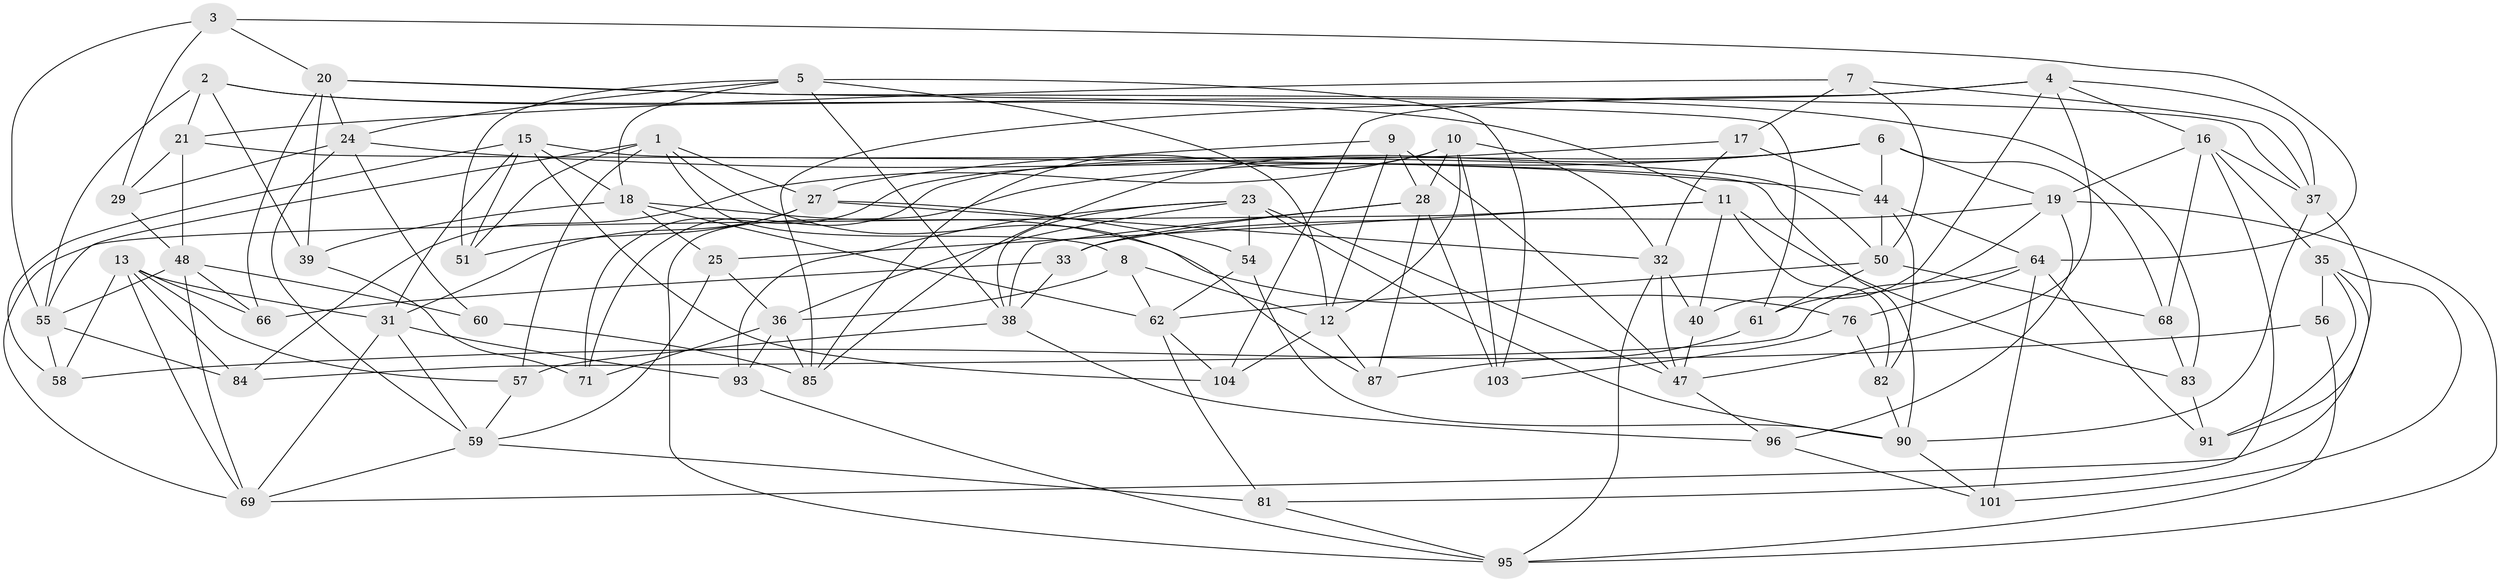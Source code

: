 // original degree distribution, {4: 1.0}
// Generated by graph-tools (version 1.1) at 2025/42/03/06/25 10:42:26]
// undirected, 69 vertices, 172 edges
graph export_dot {
graph [start="1"]
  node [color=gray90,style=filled];
  1 [super="+41"];
  2 [super="+43"];
  3;
  4 [super="+100"];
  5 [super="+34"];
  6 [super="+98"];
  7;
  8;
  9;
  10 [super="+65"];
  11 [super="+102"];
  12 [super="+14"];
  13 [super="+88"];
  15 [super="+73"];
  16 [super="+26"];
  17;
  18 [super="+67"];
  19 [super="+77"];
  20 [super="+75"];
  21 [super="+22"];
  23 [super="+42"];
  24 [super="+30"];
  25;
  27 [super="+89"];
  28 [super="+52"];
  29;
  31 [super="+99"];
  32 [super="+78"];
  33;
  35 [super="+105"];
  36 [super="+49"];
  37 [super="+45"];
  38 [super="+53"];
  39;
  40;
  44 [super="+46"];
  47 [super="+72"];
  48 [super="+70"];
  50 [super="+63"];
  51;
  54;
  55 [super="+79"];
  56;
  57;
  58;
  59 [super="+94"];
  60;
  61;
  62 [super="+92"];
  64 [super="+74"];
  66;
  68;
  69 [super="+80"];
  71;
  76;
  81;
  82;
  83;
  84;
  85 [super="+86"];
  87;
  90 [super="+97"];
  91;
  93;
  95 [super="+106"];
  96;
  101;
  103;
  104;
  1 -- 57;
  1 -- 8;
  1 -- 27;
  1 -- 51;
  1 -- 87;
  1 -- 55;
  2 -- 21 [weight=2];
  2 -- 55;
  2 -- 83;
  2 -- 11;
  2 -- 39;
  3 -- 64;
  3 -- 29;
  3 -- 55;
  3 -- 20;
  4 -- 104;
  4 -- 85;
  4 -- 37;
  4 -- 16;
  4 -- 40;
  4 -- 47;
  5 -- 51;
  5 -- 18;
  5 -- 12;
  5 -- 24;
  5 -- 38;
  5 -- 103;
  6 -- 19;
  6 -- 68;
  6 -- 44;
  6 -- 95;
  6 -- 85;
  6 -- 71;
  7 -- 37;
  7 -- 17;
  7 -- 50;
  7 -- 21;
  8 -- 36;
  8 -- 12;
  8 -- 62;
  9 -- 28;
  9 -- 12;
  9 -- 47;
  9 -- 27;
  10 -- 103;
  10 -- 12;
  10 -- 32;
  10 -- 28;
  10 -- 85;
  10 -- 84;
  11 -- 82;
  11 -- 69;
  11 -- 40;
  11 -- 25;
  11 -- 83;
  12 -- 104;
  12 -- 87;
  13 -- 66;
  13 -- 31;
  13 -- 58;
  13 -- 57;
  13 -- 69;
  13 -- 84;
  15 -- 31;
  15 -- 104;
  15 -- 51;
  15 -- 58;
  15 -- 18;
  15 -- 50;
  16 -- 35;
  16 -- 37;
  16 -- 81;
  16 -- 19;
  16 -- 68;
  17 -- 71;
  17 -- 44;
  17 -- 32;
  18 -- 62;
  18 -- 25;
  18 -- 76;
  18 -- 39;
  19 -- 96;
  19 -- 33;
  19 -- 61;
  19 -- 95;
  20 -- 66;
  20 -- 24;
  20 -- 37;
  20 -- 61;
  20 -- 39;
  21 -- 29;
  21 -- 90;
  21 -- 48;
  23 -- 38;
  23 -- 47;
  23 -- 90;
  23 -- 93;
  23 -- 54;
  23 -- 36;
  24 -- 60;
  24 -- 29;
  24 -- 59;
  24 -- 44;
  25 -- 36;
  25 -- 59;
  27 -- 51;
  27 -- 31;
  27 -- 32;
  27 -- 54;
  28 -- 103;
  28 -- 33;
  28 -- 87;
  28 -- 38;
  29 -- 48;
  31 -- 59;
  31 -- 93;
  31 -- 69;
  32 -- 40;
  32 -- 95;
  32 -- 47;
  33 -- 38;
  33 -- 66;
  35 -- 56 [weight=2];
  35 -- 91;
  35 -- 101;
  35 -- 69;
  36 -- 85;
  36 -- 93;
  36 -- 71;
  37 -- 90;
  37 -- 91;
  38 -- 57;
  38 -- 96;
  39 -- 71;
  40 -- 47;
  44 -- 64;
  44 -- 50;
  44 -- 82;
  47 -- 96;
  48 -- 69;
  48 -- 55;
  48 -- 66;
  48 -- 60;
  50 -- 68;
  50 -- 61;
  50 -- 62;
  54 -- 62;
  54 -- 90;
  55 -- 58;
  55 -- 84;
  56 -- 58;
  56 -- 95;
  57 -- 59;
  59 -- 69;
  59 -- 81;
  60 -- 85 [weight=2];
  61 -- 87;
  62 -- 81;
  62 -- 104;
  64 -- 101;
  64 -- 91;
  64 -- 84;
  64 -- 76;
  68 -- 83;
  76 -- 82;
  76 -- 103;
  81 -- 95;
  82 -- 90;
  83 -- 91;
  90 -- 101;
  93 -- 95;
  96 -- 101;
}
